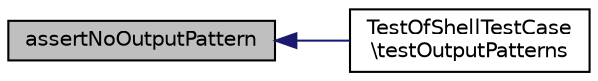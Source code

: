 digraph "assertNoOutputPattern"
{
  edge [fontname="Helvetica",fontsize="10",labelfontname="Helvetica",labelfontsize="10"];
  node [fontname="Helvetica",fontsize="10",shape=record];
  rankdir="LR";
  Node1 [label="assertNoOutputPattern",height=0.2,width=0.4,color="black", fillcolor="grey75", style="filled" fontcolor="black"];
  Node1 -> Node2 [dir="back",color="midnightblue",fontsize="10",style="solid",fontname="Helvetica"];
  Node2 [label="TestOfShellTestCase\l\\testOutputPatterns",height=0.2,width=0.4,color="black", fillcolor="white", style="filled",URL="$class_test_of_shell_test_case.html#a318f1395083276bfecbd07565c37962a"];
}
